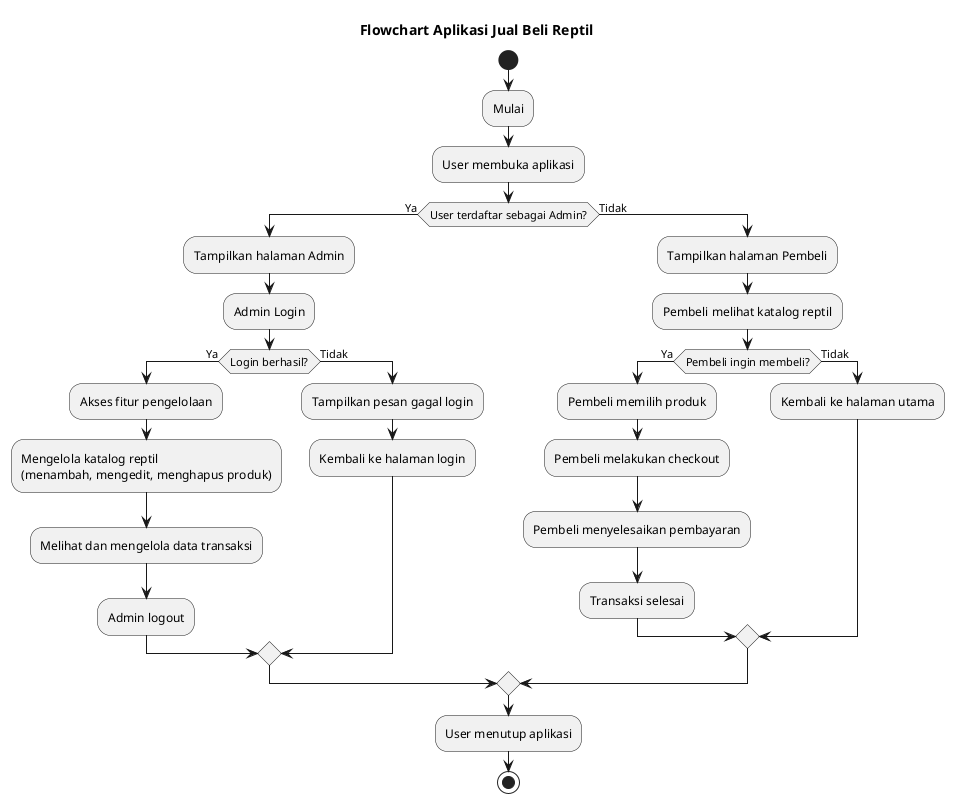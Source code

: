 @startuml
title Flowchart Aplikasi Jual Beli Reptil

start
:Mulai;

:User membuka aplikasi;
if (User terdaftar sebagai Admin?) then (Ya)
    :Tampilkan halaman Admin;
    :Admin Login;
    if (Login berhasil?) then (Ya)
        :Akses fitur pengelolaan;
        :Mengelola katalog reptil\n(menambah, mengedit, menghapus produk);
        :Melihat dan mengelola data transaksi;
        :Admin logout;
    else (Tidak)
        :Tampilkan pesan gagal login;
        :Kembali ke halaman login;
    endif
else (Tidak)
    :Tampilkan halaman Pembeli;
    :Pembeli melihat katalog reptil;
    if (Pembeli ingin membeli?) then (Ya)
        :Pembeli memilih produk;
        :Pembeli melakukan checkout;
        :Pembeli menyelesaikan pembayaran;
        :Transaksi selesai;
    else (Tidak)
        :Kembali ke halaman utama;
    endif
endif

:User menutup aplikasi;
stop

@enduml
   